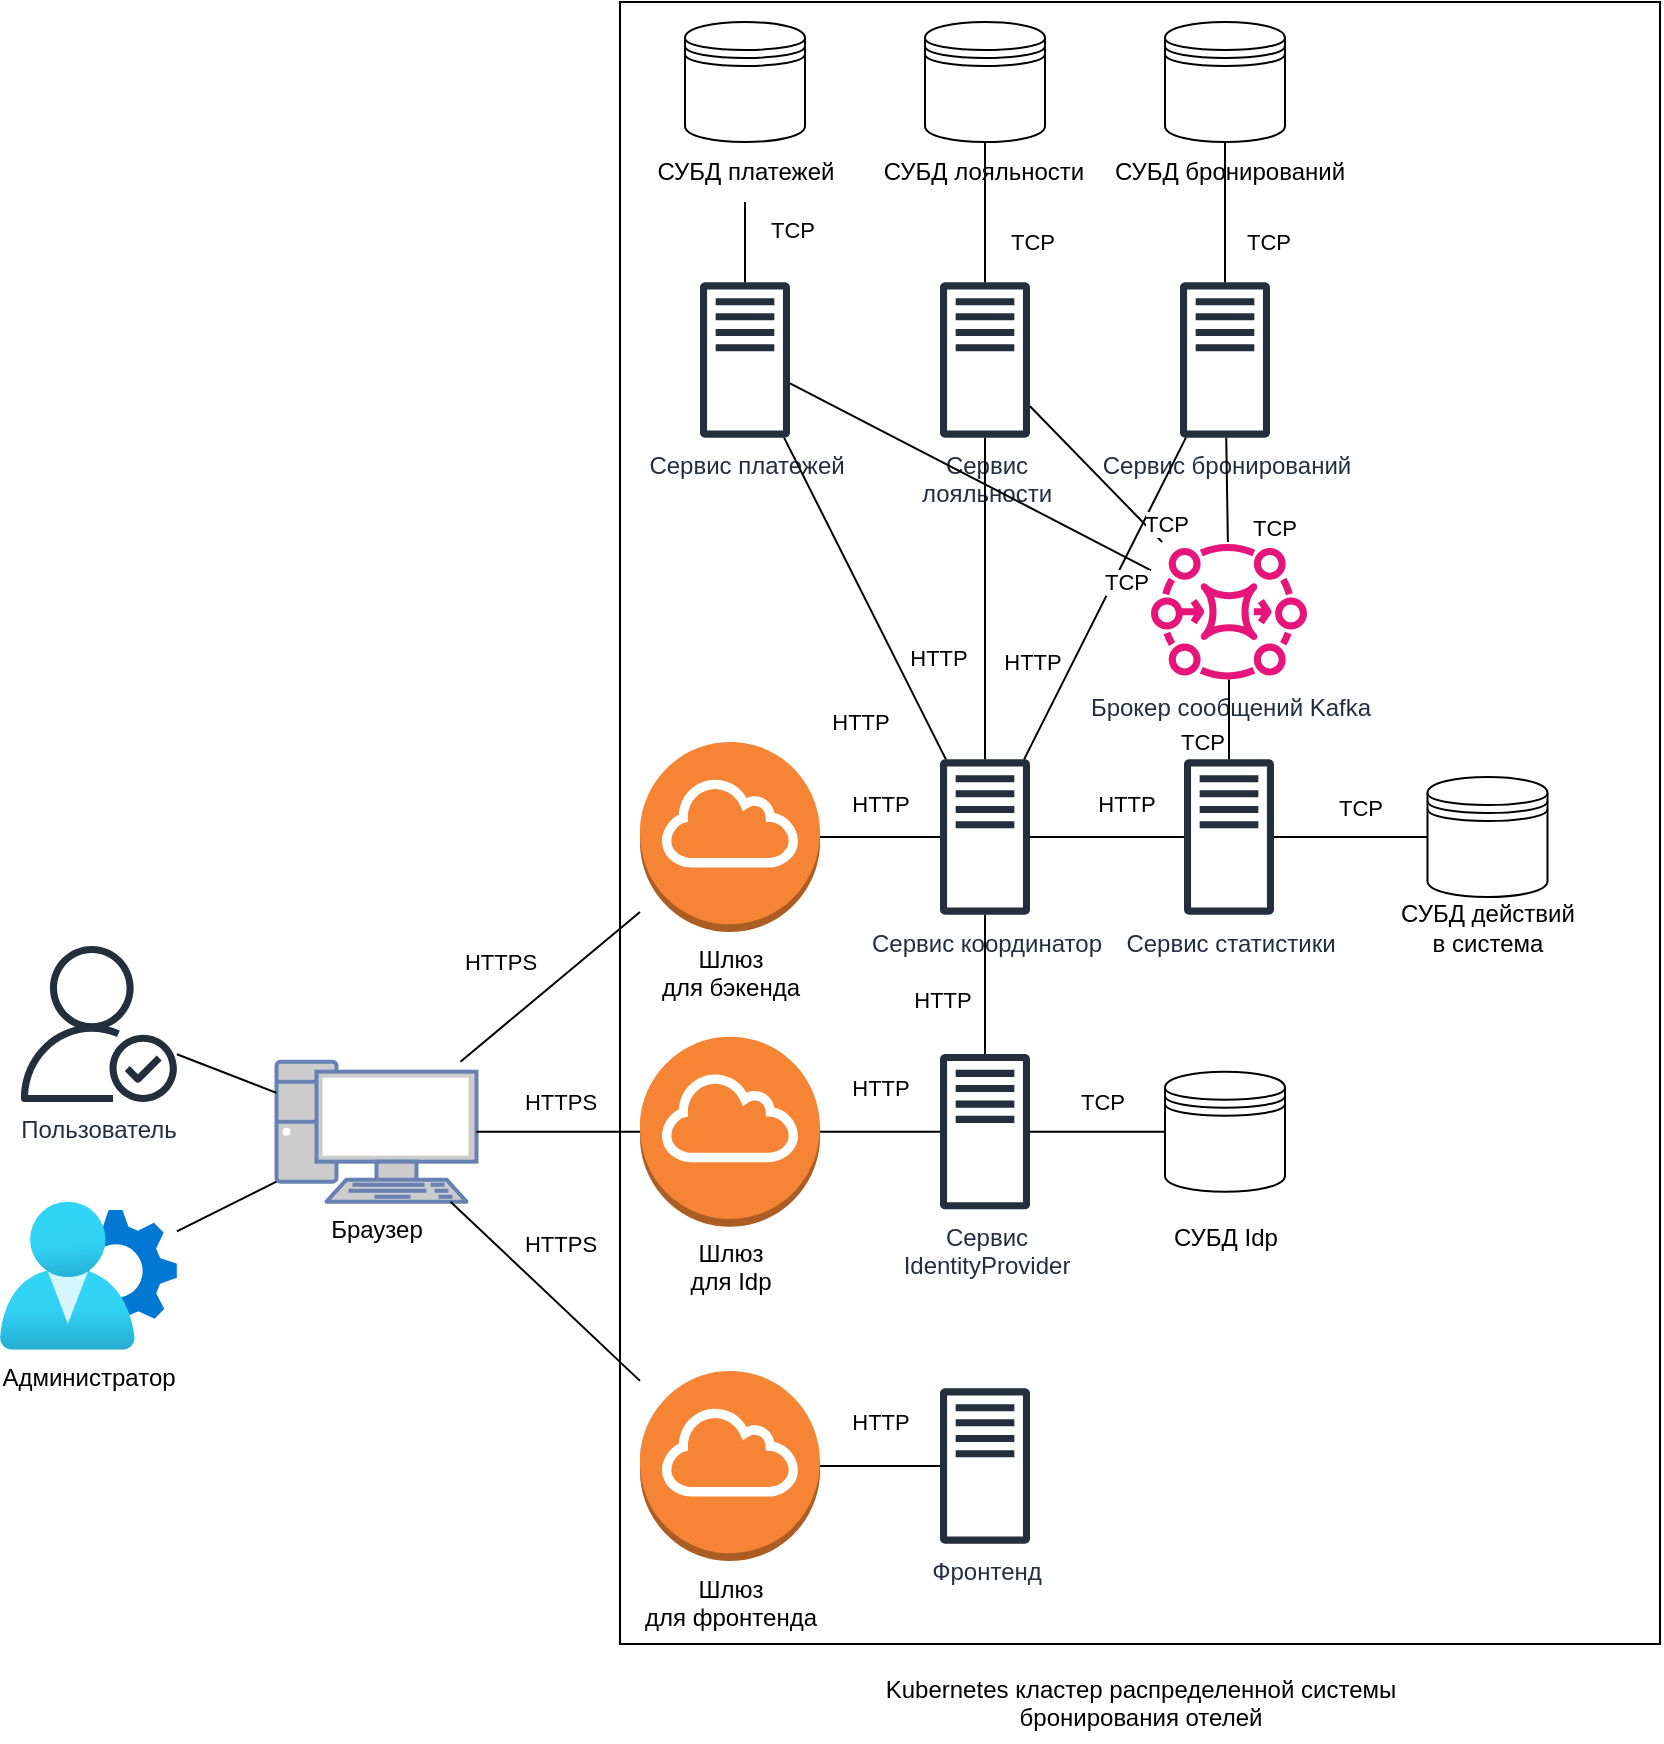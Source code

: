 <mxfile version="26.2.2">
  <diagram name="Страница — 1" id="UCesf0R_lC0VAAy8Ih6O">
    <mxGraphModel dx="846" dy="2010" grid="1" gridSize="10" guides="1" tooltips="1" connect="1" arrows="1" fold="1" page="1" pageScale="1" pageWidth="827" pageHeight="1169" math="0" shadow="0">
      <root>
        <mxCell id="0" />
        <mxCell id="1" parent="0" />
        <mxCell id="y9ipd3A6CDy-UtK4piMf-64" value="" style="rounded=0;whiteSpace=wrap;html=1;" parent="1" vertex="1">
          <mxGeometry x="500" y="-160" width="520" height="821" as="geometry" />
        </mxCell>
        <mxCell id="sHumg900K78rmV8-m8hz-3" value="&lt;font style=&quot;color: rgb(0, 0, 0);&quot;&gt;Браузер&lt;/font&gt;" style="fontColor=#0066CC;verticalAlign=top;verticalLabelPosition=bottom;labelPosition=center;align=center;html=1;outlineConnect=0;fillColor=#CCCCCC;strokeColor=#6881B3;gradientColor=none;gradientDirection=north;strokeWidth=2;shape=mxgraph.networks.pc;" parent="1" vertex="1">
          <mxGeometry x="328.25" y="369.84" width="100" height="70" as="geometry" />
        </mxCell>
        <mxCell id="sHumg900K78rmV8-m8hz-12" style="rounded=0;orthogonalLoop=1;jettySize=auto;html=1;strokeColor=default;endArrow=none;startFill=0;" parent="1" source="uQMSqDjwdp7ry0qqXLGB-5" target="sHumg900K78rmV8-m8hz-3" edge="1">
          <mxGeometry relative="1" as="geometry">
            <mxPoint x="299.954" y="329.111" as="sourcePoint" />
            <mxPoint x="390.05" y="436" as="targetPoint" />
          </mxGeometry>
        </mxCell>
        <mxCell id="sHumg900K78rmV8-m8hz-15" style="rounded=0;orthogonalLoop=1;jettySize=auto;html=1;strokeColor=default;endArrow=none;startFill=0;" parent="1" source="y9ipd3A6CDy-UtK4piMf-1" target="sHumg900K78rmV8-m8hz-3" edge="1">
          <mxGeometry relative="1" as="geometry">
            <mxPoint x="640" y="405" as="sourcePoint" />
            <mxPoint x="460" y="405" as="targetPoint" />
          </mxGeometry>
        </mxCell>
        <mxCell id="uQMSqDjwdp7ry0qqXLGB-13" value="HTTPS" style="edgeLabel;html=1;align=center;verticalAlign=middle;resizable=0;points=[];" parent="sHumg900K78rmV8-m8hz-15" vertex="1" connectable="0">
          <mxGeometry x="-0.464" relative="1" as="geometry">
            <mxPoint x="-15" y="-45" as="offset" />
          </mxGeometry>
        </mxCell>
        <mxCell id="uQMSqDjwdp7ry0qqXLGB-5" value="Пользователь" style="sketch=0;outlineConnect=0;fontColor=#232F3E;gradientColor=none;fillColor=#232F3D;strokeColor=none;dashed=0;verticalLabelPosition=bottom;verticalAlign=top;align=center;html=1;fontSize=12;fontStyle=0;aspect=fixed;pointerEvents=1;shape=mxgraph.aws4.authenticated_user;" parent="1" vertex="1">
          <mxGeometry x="200.45" y="312.0" width="78" height="78" as="geometry" />
        </mxCell>
        <mxCell id="uQMSqDjwdp7ry0qqXLGB-8" value="Администратор" style="image;aspect=fixed;html=1;points=[];align=center;fontSize=12;image=img/lib/azure2/identity/User_Settings.svg;" parent="1" vertex="1">
          <mxGeometry x="190.05" y="439.84" width="88.4" height="74" as="geometry" />
        </mxCell>
        <mxCell id="uQMSqDjwdp7ry0qqXLGB-9" style="rounded=0;orthogonalLoop=1;jettySize=auto;html=1;strokeColor=default;endArrow=none;startFill=0;" parent="1" source="uQMSqDjwdp7ry0qqXLGB-8" target="sHumg900K78rmV8-m8hz-3" edge="1">
          <mxGeometry relative="1" as="geometry">
            <mxPoint x="309.954" y="469.207" as="sourcePoint" />
            <mxPoint x="390.05" y="436" as="targetPoint" />
          </mxGeometry>
        </mxCell>
        <mxCell id="uQMSqDjwdp7ry0qqXLGB-21" value="&lt;span style=&quot;background-color: rgb(255, 255, 255);&quot;&gt;Kubernetes кластер распределенной системы бронирования отелей&lt;/span&gt;" style="text;whiteSpace=wrap;html=1;align=center;" parent="1" vertex="1">
          <mxGeometry x="598.75" y="670" width="322.5" height="40" as="geometry" />
        </mxCell>
        <mxCell id="y9ipd3A6CDy-UtK4piMf-1" value="Шлюз&lt;div&gt;для фронтенда&lt;/div&gt;" style="outlineConnect=0;dashed=0;verticalLabelPosition=bottom;verticalAlign=top;align=center;html=1;shape=mxgraph.aws3.internet_gateway;fillColor=#F58534;gradientColor=none;" parent="1" vertex="1">
          <mxGeometry x="510" y="524.5" width="90" height="95" as="geometry" />
        </mxCell>
        <mxCell id="y9ipd3A6CDy-UtK4piMf-3" value="Фронтенд" style="sketch=0;outlineConnect=0;fontColor=#232F3E;gradientColor=none;fillColor=#232F3D;strokeColor=none;dashed=0;verticalLabelPosition=bottom;verticalAlign=top;align=center;html=1;fontSize=12;fontStyle=0;aspect=fixed;pointerEvents=1;shape=mxgraph.aws4.traditional_server;" parent="1" vertex="1">
          <mxGeometry x="660" y="533" width="45" height="78" as="geometry" />
        </mxCell>
        <mxCell id="y9ipd3A6CDy-UtK4piMf-4" value="Сервис координатор" style="sketch=0;outlineConnect=0;fontColor=#232F3E;gradientColor=none;fillColor=#232F3D;strokeColor=none;dashed=0;verticalLabelPosition=bottom;verticalAlign=top;align=center;html=1;fontSize=12;fontStyle=0;aspect=fixed;pointerEvents=1;shape=mxgraph.aws4.traditional_server;" parent="1" vertex="1">
          <mxGeometry x="660" y="218.5" width="45" height="78" as="geometry" />
        </mxCell>
        <mxCell id="y9ipd3A6CDy-UtK4piMf-6" value="Сервис бронирований" style="sketch=0;outlineConnect=0;fontColor=#232F3E;gradientColor=none;fillColor=#232F3D;strokeColor=none;dashed=0;verticalLabelPosition=bottom;verticalAlign=top;align=center;html=1;fontSize=12;fontStyle=0;aspect=fixed;pointerEvents=1;shape=mxgraph.aws4.traditional_server;" parent="1" vertex="1">
          <mxGeometry x="780" y="-20" width="45" height="78" as="geometry" />
        </mxCell>
        <mxCell id="y9ipd3A6CDy-UtK4piMf-7" value="Сервис статистики" style="sketch=0;outlineConnect=0;fontColor=#232F3E;gradientColor=none;fillColor=#232F3D;strokeColor=none;dashed=0;verticalLabelPosition=bottom;verticalAlign=top;align=center;html=1;fontSize=12;fontStyle=0;aspect=fixed;pointerEvents=1;shape=mxgraph.aws4.traditional_server;" parent="1" vertex="1">
          <mxGeometry x="782" y="218.5" width="45" height="78" as="geometry" />
        </mxCell>
        <mxCell id="y9ipd3A6CDy-UtK4piMf-8" value="Сервис платежей" style="sketch=0;outlineConnect=0;fontColor=#232F3E;gradientColor=none;fillColor=#232F3D;strokeColor=none;dashed=0;verticalLabelPosition=bottom;verticalAlign=top;align=center;html=1;fontSize=12;fontStyle=0;aspect=fixed;pointerEvents=1;shape=mxgraph.aws4.traditional_server;" parent="1" vertex="1">
          <mxGeometry x="540" y="-20" width="45" height="78" as="geometry" />
        </mxCell>
        <mxCell id="y9ipd3A6CDy-UtK4piMf-9" value="Сервис&lt;div&gt;лояльности&lt;/div&gt;" style="sketch=0;outlineConnect=0;fontColor=#232F3E;gradientColor=none;fillColor=#232F3D;strokeColor=none;dashed=0;verticalLabelPosition=bottom;verticalAlign=top;align=center;html=1;fontSize=12;fontStyle=0;aspect=fixed;pointerEvents=1;shape=mxgraph.aws4.traditional_server;" parent="1" vertex="1">
          <mxGeometry x="660" y="-20" width="45" height="78" as="geometry" />
        </mxCell>
        <mxCell id="y9ipd3A6CDy-UtK4piMf-11" style="rounded=0;orthogonalLoop=1;jettySize=auto;html=1;strokeColor=default;endArrow=none;startFill=0;" parent="1" source="y9ipd3A6CDy-UtK4piMf-3" target="y9ipd3A6CDy-UtK4piMf-1" edge="1">
          <mxGeometry relative="1" as="geometry">
            <mxPoint x="610" y="340" as="sourcePoint" />
            <mxPoint x="560" y="340" as="targetPoint" />
          </mxGeometry>
        </mxCell>
        <mxCell id="y9ipd3A6CDy-UtK4piMf-12" value="HTTP" style="edgeLabel;html=1;align=center;verticalAlign=middle;resizable=0;points=[];" parent="y9ipd3A6CDy-UtK4piMf-11" vertex="1" connectable="0">
          <mxGeometry x="-0.464" relative="1" as="geometry">
            <mxPoint x="-14" y="-22" as="offset" />
          </mxGeometry>
        </mxCell>
        <mxCell id="y9ipd3A6CDy-UtK4piMf-18" style="rounded=0;orthogonalLoop=1;jettySize=auto;html=1;strokeColor=default;endArrow=none;startFill=0;" parent="1" source="y9ipd3A6CDy-UtK4piMf-7" target="y9ipd3A6CDy-UtK4piMf-4" edge="1">
          <mxGeometry relative="1" as="geometry">
            <mxPoint x="898" y="130" as="sourcePoint" />
            <mxPoint x="807" y="376" as="targetPoint" />
          </mxGeometry>
        </mxCell>
        <mxCell id="K1tXghIjEuXvPOBKZeHS-8" value="HTTP" style="edgeLabel;html=1;align=center;verticalAlign=middle;resizable=0;points=[];" parent="y9ipd3A6CDy-UtK4piMf-18" vertex="1" connectable="0">
          <mxGeometry x="0.15" y="2" relative="1" as="geometry">
            <mxPoint x="15" y="-19" as="offset" />
          </mxGeometry>
        </mxCell>
        <mxCell id="y9ipd3A6CDy-UtK4piMf-20" style="rounded=0;orthogonalLoop=1;jettySize=auto;html=1;strokeColor=default;endArrow=none;startFill=0;" parent="1" source="y9ipd3A6CDy-UtK4piMf-6" target="y9ipd3A6CDy-UtK4piMf-4" edge="1">
          <mxGeometry relative="1" as="geometry">
            <mxPoint x="1070" y="289" as="sourcePoint" />
            <mxPoint x="815" y="405" as="targetPoint" />
          </mxGeometry>
        </mxCell>
        <mxCell id="y9ipd3A6CDy-UtK4piMf-22" style="rounded=0;orthogonalLoop=1;jettySize=auto;html=1;strokeColor=default;endArrow=none;startFill=0;" parent="1" source="y9ipd3A6CDy-UtK4piMf-8" target="y9ipd3A6CDy-UtK4piMf-4" edge="1">
          <mxGeometry relative="1" as="geometry">
            <mxPoint x="1040" y="411" as="sourcePoint" />
            <mxPoint x="815" y="415" as="targetPoint" />
          </mxGeometry>
        </mxCell>
        <mxCell id="y9ipd3A6CDy-UtK4piMf-23" value="HTTP" style="edgeLabel;html=1;align=center;verticalAlign=middle;resizable=0;points=[];" parent="y9ipd3A6CDy-UtK4piMf-22" vertex="1" connectable="0">
          <mxGeometry x="-0.464" relative="1" as="geometry">
            <mxPoint x="16" y="99" as="offset" />
          </mxGeometry>
        </mxCell>
        <mxCell id="y9ipd3A6CDy-UtK4piMf-24" style="rounded=0;orthogonalLoop=1;jettySize=auto;html=1;strokeColor=default;endArrow=none;startFill=0;" parent="1" source="y9ipd3A6CDy-UtK4piMf-9" target="y9ipd3A6CDy-UtK4piMf-4" edge="1">
          <mxGeometry relative="1" as="geometry">
            <mxPoint x="890" y="475" as="sourcePoint" />
            <mxPoint x="815" y="429" as="targetPoint" />
          </mxGeometry>
        </mxCell>
        <mxCell id="y9ipd3A6CDy-UtK4piMf-25" value="HTTP" style="edgeLabel;html=1;align=center;verticalAlign=middle;resizable=0;points=[];" parent="y9ipd3A6CDy-UtK4piMf-24" vertex="1" connectable="0">
          <mxGeometry x="-0.464" relative="1" as="geometry">
            <mxPoint x="23" y="69" as="offset" />
          </mxGeometry>
        </mxCell>
        <mxCell id="y9ipd3A6CDy-UtK4piMf-27" value="" style="shape=datastore;whiteSpace=wrap;html=1;" parent="1" vertex="1">
          <mxGeometry x="903.75" y="227.5" width="60" height="60" as="geometry" />
        </mxCell>
        <mxCell id="y9ipd3A6CDy-UtK4piMf-28" value="" style="shape=datastore;whiteSpace=wrap;html=1;" parent="1" vertex="1">
          <mxGeometry x="772.5" y="-150" width="60" height="60" as="geometry" />
        </mxCell>
        <mxCell id="y9ipd3A6CDy-UtK4piMf-29" value="" style="shape=datastore;whiteSpace=wrap;html=1;" parent="1" vertex="1">
          <mxGeometry x="532.5" y="-150.0" width="60" height="60" as="geometry" />
        </mxCell>
        <mxCell id="y9ipd3A6CDy-UtK4piMf-30" value="" style="shape=datastore;whiteSpace=wrap;html=1;" parent="1" vertex="1">
          <mxGeometry x="652.5" y="-150" width="60" height="60" as="geometry" />
        </mxCell>
        <mxCell id="y9ipd3A6CDy-UtK4piMf-31" value="Шлюз&lt;div&gt;для Idp&lt;/div&gt;" style="outlineConnect=0;dashed=0;verticalLabelPosition=bottom;verticalAlign=top;align=center;html=1;shape=mxgraph.aws3.internet_gateway;fillColor=#F58534;gradientColor=none;" parent="1" vertex="1">
          <mxGeometry x="510" y="357.34" width="90" height="95" as="geometry" />
        </mxCell>
        <mxCell id="y9ipd3A6CDy-UtK4piMf-45" value="СУБД бронирований" style="text;html=1;align=center;verticalAlign=middle;whiteSpace=wrap;rounded=0;" parent="1" vertex="1">
          <mxGeometry x="735.63" y="-90" width="137.5" height="30" as="geometry" />
        </mxCell>
        <mxCell id="y9ipd3A6CDy-UtK4piMf-47" value="СУБД лояльности" style="text;html=1;align=center;verticalAlign=middle;whiteSpace=wrap;rounded=0;" parent="1" vertex="1">
          <mxGeometry x="629.38" y="-90" width="106.25" height="30" as="geometry" />
        </mxCell>
        <mxCell id="y9ipd3A6CDy-UtK4piMf-48" value="СУБД Idp" style="text;html=1;align=center;verticalAlign=middle;whiteSpace=wrap;rounded=0;" parent="1" vertex="1">
          <mxGeometry x="752.5" y="443" width="100" height="30" as="geometry" />
        </mxCell>
        <mxCell id="y9ipd3A6CDy-UtK4piMf-55" style="rounded=0;orthogonalLoop=1;jettySize=auto;html=1;strokeColor=default;endArrow=none;startFill=0;" parent="1" source="y9ipd3A6CDy-UtK4piMf-27" target="y9ipd3A6CDy-UtK4piMf-7" edge="1">
          <mxGeometry relative="1" as="geometry">
            <mxPoint x="1010" y="120" as="sourcePoint" />
            <mxPoint x="945" y="120" as="targetPoint" />
          </mxGeometry>
        </mxCell>
        <mxCell id="y9ipd3A6CDy-UtK4piMf-56" value="TCP" style="edgeLabel;html=1;align=center;verticalAlign=middle;resizable=0;points=[];" parent="y9ipd3A6CDy-UtK4piMf-55" vertex="1" connectable="0">
          <mxGeometry x="-0.464" relative="1" as="geometry">
            <mxPoint x="-14" y="-15" as="offset" />
          </mxGeometry>
        </mxCell>
        <mxCell id="y9ipd3A6CDy-UtK4piMf-57" style="rounded=0;orthogonalLoop=1;jettySize=auto;html=1;strokeColor=default;endArrow=none;startFill=0;fontStyle=1" parent="1" source="y9ipd3A6CDy-UtK4piMf-46" target="y9ipd3A6CDy-UtK4piMf-8" edge="1">
          <mxGeometry relative="1" as="geometry">
            <mxPoint x="1020" y="30" as="sourcePoint" />
            <mxPoint x="955" y="30" as="targetPoint" />
          </mxGeometry>
        </mxCell>
        <mxCell id="y9ipd3A6CDy-UtK4piMf-59" style="rounded=0;orthogonalLoop=1;jettySize=auto;html=1;strokeColor=default;endArrow=none;startFill=0;" parent="1" source="y9ipd3A6CDy-UtK4piMf-30" target="y9ipd3A6CDy-UtK4piMf-9" edge="1">
          <mxGeometry relative="1" as="geometry">
            <mxPoint x="1030" y="40" as="sourcePoint" />
            <mxPoint x="965" y="40" as="targetPoint" />
          </mxGeometry>
        </mxCell>
        <mxCell id="y9ipd3A6CDy-UtK4piMf-60" value="TCP" style="edgeLabel;html=1;align=center;verticalAlign=middle;resizable=0;points=[];" parent="y9ipd3A6CDy-UtK4piMf-59" vertex="1" connectable="0">
          <mxGeometry x="-0.464" relative="1" as="geometry">
            <mxPoint x="23" y="31" as="offset" />
          </mxGeometry>
        </mxCell>
        <mxCell id="y9ipd3A6CDy-UtK4piMf-61" style="rounded=0;orthogonalLoop=1;jettySize=auto;html=1;strokeColor=default;endArrow=none;startFill=0;" parent="1" source="y9ipd3A6CDy-UtK4piMf-28" target="y9ipd3A6CDy-UtK4piMf-6" edge="1">
          <mxGeometry relative="1" as="geometry">
            <mxPoint x="1040" y="50" as="sourcePoint" />
            <mxPoint x="975" y="50" as="targetPoint" />
          </mxGeometry>
        </mxCell>
        <mxCell id="y9ipd3A6CDy-UtK4piMf-62" value="TCP" style="edgeLabel;html=1;align=center;verticalAlign=middle;resizable=0;points=[];" parent="y9ipd3A6CDy-UtK4piMf-61" vertex="1" connectable="0">
          <mxGeometry x="-0.464" relative="1" as="geometry">
            <mxPoint x="21" y="31" as="offset" />
          </mxGeometry>
        </mxCell>
        <mxCell id="9N64Wd9n4A45-hwmFFK6-7" value="Сервис&lt;div&gt;IdentityProvider&lt;/div&gt;" style="sketch=0;outlineConnect=0;fontColor=#232F3E;gradientColor=none;fillColor=#232F3D;strokeColor=none;dashed=0;verticalLabelPosition=bottom;verticalAlign=top;align=center;html=1;fontSize=12;fontStyle=0;aspect=fixed;pointerEvents=1;shape=mxgraph.aws4.traditional_server;" parent="1" vertex="1">
          <mxGeometry x="660" y="365.84" width="45" height="78" as="geometry" />
        </mxCell>
        <mxCell id="9N64Wd9n4A45-hwmFFK6-8" value="" style="shape=datastore;whiteSpace=wrap;html=1;" parent="1" vertex="1">
          <mxGeometry x="772.5" y="374.84" width="60" height="60" as="geometry" />
        </mxCell>
        <mxCell id="9N64Wd9n4A45-hwmFFK6-12" style="rounded=0;orthogonalLoop=1;jettySize=auto;html=1;strokeColor=default;endArrow=none;startFill=0;" parent="1" source="9N64Wd9n4A45-hwmFFK6-8" target="9N64Wd9n4A45-hwmFFK6-7" edge="1">
          <mxGeometry relative="1" as="geometry">
            <mxPoint x="1040" y="455" as="sourcePoint" />
            <mxPoint x="955" y="442" as="targetPoint" />
          </mxGeometry>
        </mxCell>
        <mxCell id="9N64Wd9n4A45-hwmFFK6-13" value="TCP" style="edgeLabel;html=1;align=center;verticalAlign=middle;resizable=0;points=[];" parent="9N64Wd9n4A45-hwmFFK6-12" vertex="1" connectable="0">
          <mxGeometry x="-0.464" relative="1" as="geometry">
            <mxPoint x="-14" y="-15" as="offset" />
          </mxGeometry>
        </mxCell>
        <mxCell id="xTKr7X0Jv_riDhgkTKJA-2" value="Шлюз&lt;div&gt;для бэкенда&lt;/div&gt;" style="outlineConnect=0;dashed=0;verticalLabelPosition=bottom;verticalAlign=top;align=center;html=1;shape=mxgraph.aws3.internet_gateway;fillColor=#F58534;gradientColor=none;" vertex="1" parent="1">
          <mxGeometry x="510" y="210" width="90" height="95" as="geometry" />
        </mxCell>
        <mxCell id="xTKr7X0Jv_riDhgkTKJA-3" style="rounded=0;orthogonalLoop=1;jettySize=auto;html=1;strokeColor=default;endArrow=none;startFill=0;" edge="1" parent="1" source="xTKr7X0Jv_riDhgkTKJA-2" target="sHumg900K78rmV8-m8hz-3">
          <mxGeometry relative="1" as="geometry">
            <mxPoint x="520" y="415" as="sourcePoint" />
            <mxPoint x="438" y="415" as="targetPoint" />
          </mxGeometry>
        </mxCell>
        <mxCell id="xTKr7X0Jv_riDhgkTKJA-4" value="HTTPS" style="edgeLabel;html=1;align=center;verticalAlign=middle;resizable=0;points=[];" vertex="1" connectable="0" parent="xTKr7X0Jv_riDhgkTKJA-3">
          <mxGeometry x="-0.464" relative="1" as="geometry">
            <mxPoint x="-46" y="5" as="offset" />
          </mxGeometry>
        </mxCell>
        <mxCell id="xTKr7X0Jv_riDhgkTKJA-5" style="rounded=0;orthogonalLoop=1;jettySize=auto;html=1;strokeColor=default;endArrow=none;startFill=0;" edge="1" parent="1" source="y9ipd3A6CDy-UtK4piMf-31" target="sHumg900K78rmV8-m8hz-3">
          <mxGeometry relative="1" as="geometry">
            <mxPoint x="520" y="305" as="sourcePoint" />
            <mxPoint x="430" y="380" as="targetPoint" />
          </mxGeometry>
        </mxCell>
        <mxCell id="xTKr7X0Jv_riDhgkTKJA-6" value="HTTPS" style="edgeLabel;html=1;align=center;verticalAlign=middle;resizable=0;points=[];" vertex="1" connectable="0" parent="xTKr7X0Jv_riDhgkTKJA-5">
          <mxGeometry x="-0.464" relative="1" as="geometry">
            <mxPoint x="-18" y="-15" as="offset" />
          </mxGeometry>
        </mxCell>
        <mxCell id="xTKr7X0Jv_riDhgkTKJA-7" style="rounded=0;orthogonalLoop=1;jettySize=auto;html=1;strokeColor=default;endArrow=none;startFill=0;" edge="1" parent="1" source="y9ipd3A6CDy-UtK4piMf-4" target="xTKr7X0Jv_riDhgkTKJA-2">
          <mxGeometry relative="1" as="geometry">
            <mxPoint x="660" y="415" as="sourcePoint" />
            <mxPoint x="610" y="415" as="targetPoint" />
          </mxGeometry>
        </mxCell>
        <mxCell id="xTKr7X0Jv_riDhgkTKJA-8" value="HTTP" style="edgeLabel;html=1;align=center;verticalAlign=middle;resizable=0;points=[];" vertex="1" connectable="0" parent="xTKr7X0Jv_riDhgkTKJA-7">
          <mxGeometry x="-0.464" relative="1" as="geometry">
            <mxPoint x="-14" y="-17" as="offset" />
          </mxGeometry>
        </mxCell>
        <mxCell id="xTKr7X0Jv_riDhgkTKJA-10" style="rounded=0;orthogonalLoop=1;jettySize=auto;html=1;strokeColor=default;endArrow=none;startFill=0;" edge="1" parent="1" source="9N64Wd9n4A45-hwmFFK6-7" target="y9ipd3A6CDy-UtK4piMf-31">
          <mxGeometry relative="1" as="geometry">
            <mxPoint x="660" y="577.43" as="sourcePoint" />
            <mxPoint x="600" y="577.43" as="targetPoint" />
          </mxGeometry>
        </mxCell>
        <mxCell id="xTKr7X0Jv_riDhgkTKJA-11" value="HTTP" style="edgeLabel;html=1;align=center;verticalAlign=middle;resizable=0;points=[];" vertex="1" connectable="0" parent="xTKr7X0Jv_riDhgkTKJA-10">
          <mxGeometry x="-0.464" relative="1" as="geometry">
            <mxPoint x="-14" y="-22" as="offset" />
          </mxGeometry>
        </mxCell>
        <mxCell id="xTKr7X0Jv_riDhgkTKJA-12" style="rounded=0;orthogonalLoop=1;jettySize=auto;html=1;strokeColor=default;endArrow=none;startFill=0;" edge="1" parent="1" source="9N64Wd9n4A45-hwmFFK6-7" target="y9ipd3A6CDy-UtK4piMf-4">
          <mxGeometry relative="1" as="geometry">
            <mxPoint x="910" y="423" as="sourcePoint" />
            <mxPoint x="715" y="284" as="targetPoint" />
          </mxGeometry>
        </mxCell>
        <mxCell id="xTKr7X0Jv_riDhgkTKJA-13" value="HTTP" style="edgeLabel;html=1;align=center;verticalAlign=middle;resizable=0;points=[];" vertex="1" connectable="0" parent="xTKr7X0Jv_riDhgkTKJA-12">
          <mxGeometry x="-0.464" relative="1" as="geometry">
            <mxPoint x="-22" y="-9" as="offset" />
          </mxGeometry>
        </mxCell>
        <mxCell id="xTKr7X0Jv_riDhgkTKJA-14" value="" style="rounded=0;orthogonalLoop=1;jettySize=auto;html=1;strokeColor=default;endArrow=none;startFill=0;fontStyle=1" edge="1" parent="1" source="y9ipd3A6CDy-UtK4piMf-29" target="y9ipd3A6CDy-UtK4piMf-46">
          <mxGeometry relative="1" as="geometry">
            <mxPoint x="563" y="40" as="sourcePoint" />
            <mxPoint x="563" y="80" as="targetPoint" />
          </mxGeometry>
        </mxCell>
        <mxCell id="xTKr7X0Jv_riDhgkTKJA-15" value="TCP" style="edgeLabel;html=1;align=center;verticalAlign=middle;resizable=0;points=[];" vertex="1" connectable="0" parent="xTKr7X0Jv_riDhgkTKJA-14">
          <mxGeometry x="-0.464" relative="1" as="geometry">
            <mxPoint x="23" y="44" as="offset" />
          </mxGeometry>
        </mxCell>
        <mxCell id="y9ipd3A6CDy-UtK4piMf-46" value="СУБД платежей" style="text;html=1;align=center;verticalAlign=middle;whiteSpace=wrap;rounded=0;" parent="1" vertex="1">
          <mxGeometry x="512.5" y="-90" width="100" height="30" as="geometry" />
        </mxCell>
        <mxCell id="xTKr7X0Jv_riDhgkTKJA-17" value="СУБД действий&lt;div&gt;в система&lt;/div&gt;" style="text;html=1;align=center;verticalAlign=middle;whiteSpace=wrap;rounded=0;" vertex="1" parent="1">
          <mxGeometry x="865" y="287.5" width="137.5" height="30" as="geometry" />
        </mxCell>
        <mxCell id="xTKr7X0Jv_riDhgkTKJA-46" value="Брокер сообщений Kafka" style="sketch=0;outlineConnect=0;fontColor=#232F3E;gradientColor=none;fillColor=#E7157B;strokeColor=none;dashed=0;verticalLabelPosition=bottom;verticalAlign=top;align=center;html=1;fontSize=12;fontStyle=0;aspect=fixed;pointerEvents=1;shape=mxgraph.aws4.mq_broker;" vertex="1" parent="1">
          <mxGeometry x="765.5" y="109.87" width="78" height="69" as="geometry" />
        </mxCell>
        <mxCell id="xTKr7X0Jv_riDhgkTKJA-47" value="HTTP" style="edgeLabel;html=1;align=center;verticalAlign=middle;resizable=0;points=[];" vertex="1" connectable="0" parent="1">
          <mxGeometry x="619.997" y="189.0" as="geometry">
            <mxPoint x="39" y="-21" as="offset" />
          </mxGeometry>
        </mxCell>
        <mxCell id="xTKr7X0Jv_riDhgkTKJA-48" style="rounded=0;orthogonalLoop=1;jettySize=auto;html=1;strokeColor=default;endArrow=none;startFill=0;" edge="1" parent="1" source="y9ipd3A6CDy-UtK4piMf-6" target="xTKr7X0Jv_riDhgkTKJA-46">
          <mxGeometry relative="1" as="geometry">
            <mxPoint x="693" y="-80" as="sourcePoint" />
            <mxPoint x="693" y="-10" as="targetPoint" />
          </mxGeometry>
        </mxCell>
        <mxCell id="xTKr7X0Jv_riDhgkTKJA-49" value="TCP" style="edgeLabel;html=1;align=center;verticalAlign=middle;resizable=0;points=[];" vertex="1" connectable="0" parent="xTKr7X0Jv_riDhgkTKJA-48">
          <mxGeometry x="-0.464" relative="1" as="geometry">
            <mxPoint x="23" y="31" as="offset" />
          </mxGeometry>
        </mxCell>
        <mxCell id="xTKr7X0Jv_riDhgkTKJA-50" style="rounded=0;orthogonalLoop=1;jettySize=auto;html=1;strokeColor=default;endArrow=none;startFill=0;" edge="1" parent="1" source="y9ipd3A6CDy-UtK4piMf-9" target="xTKr7X0Jv_riDhgkTKJA-46">
          <mxGeometry relative="1" as="geometry">
            <mxPoint x="813" y="68" as="sourcePoint" />
            <mxPoint x="814" y="130" as="targetPoint" />
          </mxGeometry>
        </mxCell>
        <mxCell id="xTKr7X0Jv_riDhgkTKJA-51" value="TCP" style="edgeLabel;html=1;align=center;verticalAlign=middle;resizable=0;points=[];" vertex="1" connectable="0" parent="xTKr7X0Jv_riDhgkTKJA-50">
          <mxGeometry x="-0.464" relative="1" as="geometry">
            <mxPoint x="50" y="40" as="offset" />
          </mxGeometry>
        </mxCell>
        <mxCell id="xTKr7X0Jv_riDhgkTKJA-52" style="rounded=0;orthogonalLoop=1;jettySize=auto;html=1;strokeColor=default;endArrow=none;startFill=0;" edge="1" parent="1" source="y9ipd3A6CDy-UtK4piMf-8" target="xTKr7X0Jv_riDhgkTKJA-46">
          <mxGeometry relative="1" as="geometry">
            <mxPoint x="715" y="54" as="sourcePoint" />
            <mxPoint x="784" y="130" as="targetPoint" />
          </mxGeometry>
        </mxCell>
        <mxCell id="xTKr7X0Jv_riDhgkTKJA-53" value="TCP" style="edgeLabel;html=1;align=center;verticalAlign=middle;resizable=0;points=[];" vertex="1" connectable="0" parent="xTKr7X0Jv_riDhgkTKJA-52">
          <mxGeometry x="-0.464" relative="1" as="geometry">
            <mxPoint x="119" y="74" as="offset" />
          </mxGeometry>
        </mxCell>
        <mxCell id="xTKr7X0Jv_riDhgkTKJA-54" style="rounded=0;orthogonalLoop=1;jettySize=auto;html=1;strokeColor=default;endArrow=none;startFill=0;" edge="1" parent="1" source="y9ipd3A6CDy-UtK4piMf-7" target="xTKr7X0Jv_riDhgkTKJA-46">
          <mxGeometry relative="1" as="geometry">
            <mxPoint x="595" y="42" as="sourcePoint" />
            <mxPoint x="776" y="143" as="targetPoint" />
          </mxGeometry>
        </mxCell>
        <mxCell id="xTKr7X0Jv_riDhgkTKJA-55" value="TCP" style="edgeLabel;html=1;align=center;verticalAlign=middle;resizable=0;points=[];" vertex="1" connectable="0" parent="xTKr7X0Jv_riDhgkTKJA-54">
          <mxGeometry x="-0.464" relative="1" as="geometry">
            <mxPoint x="-14" y="2" as="offset" />
          </mxGeometry>
        </mxCell>
      </root>
    </mxGraphModel>
  </diagram>
</mxfile>
